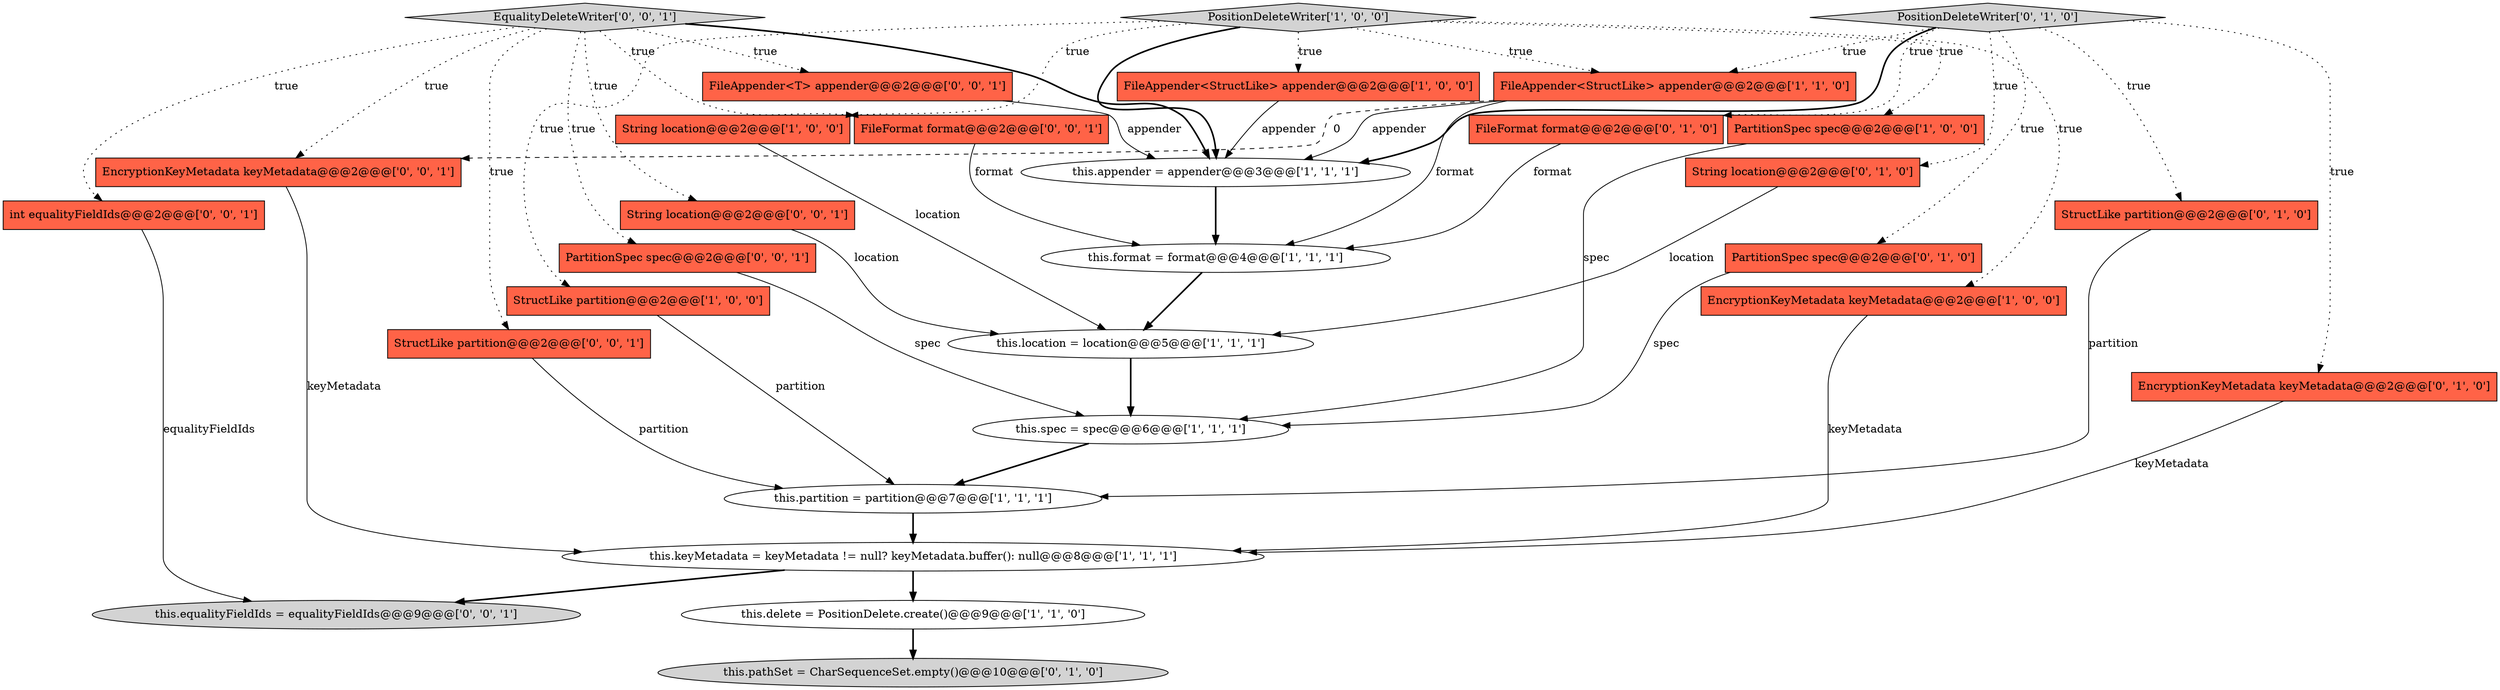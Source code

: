 digraph {
3 [style = filled, label = "PartitionSpec spec@@@2@@@['1', '0', '0']", fillcolor = tomato, shape = box image = "AAA0AAABBB1BBB"];
26 [style = filled, label = "FileAppender<T> appender@@@2@@@['0', '0', '1']", fillcolor = tomato, shape = box image = "AAA0AAABBB3BBB"];
27 [style = filled, label = "FileFormat format@@@2@@@['0', '0', '1']", fillcolor = tomato, shape = box image = "AAA0AAABBB3BBB"];
16 [style = filled, label = "EncryptionKeyMetadata keyMetadata@@@2@@@['0', '1', '0']", fillcolor = tomato, shape = box image = "AAA0AAABBB2BBB"];
10 [style = filled, label = "this.keyMetadata = keyMetadata != null? keyMetadata.buffer(): null@@@8@@@['1', '1', '1']", fillcolor = white, shape = ellipse image = "AAA0AAABBB1BBB"];
5 [style = filled, label = "FileAppender<StructLike> appender@@@2@@@['1', '0', '0']", fillcolor = tomato, shape = box image = "AAA0AAABBB1BBB"];
9 [style = filled, label = "String location@@@2@@@['1', '0', '0']", fillcolor = tomato, shape = box image = "AAA0AAABBB1BBB"];
15 [style = filled, label = "FileFormat format@@@2@@@['0', '1', '0']", fillcolor = tomato, shape = box image = "AAA0AAABBB2BBB"];
24 [style = filled, label = "this.equalityFieldIds = equalityFieldIds@@@9@@@['0', '0', '1']", fillcolor = lightgray, shape = ellipse image = "AAA0AAABBB3BBB"];
7 [style = filled, label = "this.partition = partition@@@7@@@['1', '1', '1']", fillcolor = white, shape = ellipse image = "AAA0AAABBB1BBB"];
2 [style = filled, label = "this.location = location@@@5@@@['1', '1', '1']", fillcolor = white, shape = ellipse image = "AAA0AAABBB1BBB"];
21 [style = filled, label = "String location@@@2@@@['0', '0', '1']", fillcolor = tomato, shape = box image = "AAA0AAABBB3BBB"];
28 [style = filled, label = "StructLike partition@@@2@@@['0', '0', '1']", fillcolor = tomato, shape = box image = "AAA0AAABBB3BBB"];
12 [style = filled, label = "this.spec = spec@@@6@@@['1', '1', '1']", fillcolor = white, shape = ellipse image = "AAA0AAABBB1BBB"];
8 [style = filled, label = "this.appender = appender@@@3@@@['1', '1', '1']", fillcolor = white, shape = ellipse image = "AAA0AAABBB1BBB"];
22 [style = filled, label = "EqualityDeleteWriter['0', '0', '1']", fillcolor = lightgray, shape = diamond image = "AAA0AAABBB3BBB"];
0 [style = filled, label = "this.format = format@@@4@@@['1', '1', '1']", fillcolor = white, shape = ellipse image = "AAA0AAABBB1BBB"];
25 [style = filled, label = "PartitionSpec spec@@@2@@@['0', '0', '1']", fillcolor = tomato, shape = box image = "AAA0AAABBB3BBB"];
17 [style = filled, label = "StructLike partition@@@2@@@['0', '1', '0']", fillcolor = tomato, shape = box image = "AAA0AAABBB2BBB"];
20 [style = filled, label = "PositionDeleteWriter['0', '1', '0']", fillcolor = lightgray, shape = diamond image = "AAA0AAABBB2BBB"];
11 [style = filled, label = "this.delete = PositionDelete.create()@@@9@@@['1', '1', '0']", fillcolor = white, shape = ellipse image = "AAA0AAABBB1BBB"];
29 [style = filled, label = "EncryptionKeyMetadata keyMetadata@@@2@@@['0', '0', '1']", fillcolor = tomato, shape = box image = "AAA0AAABBB3BBB"];
23 [style = filled, label = "int equalityFieldIds@@@2@@@['0', '0', '1']", fillcolor = tomato, shape = box image = "AAA0AAABBB3BBB"];
18 [style = filled, label = "PartitionSpec spec@@@2@@@['0', '1', '0']", fillcolor = tomato, shape = box image = "AAA0AAABBB2BBB"];
4 [style = filled, label = "PositionDeleteWriter['1', '0', '0']", fillcolor = lightgray, shape = diamond image = "AAA0AAABBB1BBB"];
19 [style = filled, label = "String location@@@2@@@['0', '1', '0']", fillcolor = tomato, shape = box image = "AAA0AAABBB2BBB"];
6 [style = filled, label = "EncryptionKeyMetadata keyMetadata@@@2@@@['1', '0', '0']", fillcolor = tomato, shape = box image = "AAA0AAABBB1BBB"];
13 [style = filled, label = "FileAppender<StructLike> appender@@@2@@@['1', '1', '0']", fillcolor = tomato, shape = box image = "AAA0AAABBB1BBB"];
1 [style = filled, label = "StructLike partition@@@2@@@['1', '0', '0']", fillcolor = tomato, shape = box image = "AAA0AAABBB1BBB"];
14 [style = filled, label = "this.pathSet = CharSequenceSet.empty()@@@10@@@['0', '1', '0']", fillcolor = lightgray, shape = ellipse image = "AAA1AAABBB2BBB"];
12->7 [style = bold, label=""];
22->23 [style = dotted, label="true"];
18->12 [style = solid, label="spec"];
22->8 [style = bold, label=""];
22->28 [style = dotted, label="true"];
25->12 [style = solid, label="spec"];
10->24 [style = bold, label=""];
4->3 [style = dotted, label="true"];
21->2 [style = solid, label="location"];
8->0 [style = bold, label=""];
7->10 [style = bold, label=""];
20->18 [style = dotted, label="true"];
19->2 [style = solid, label="location"];
5->8 [style = solid, label="appender"];
20->17 [style = dotted, label="true"];
20->8 [style = bold, label=""];
10->11 [style = bold, label=""];
4->8 [style = bold, label=""];
4->1 [style = dotted, label="true"];
20->16 [style = dotted, label="true"];
15->0 [style = solid, label="format"];
23->24 [style = solid, label="equalityFieldIds"];
11->14 [style = bold, label=""];
13->8 [style = solid, label="appender"];
22->27 [style = dotted, label="true"];
22->29 [style = dotted, label="true"];
20->15 [style = dotted, label="true"];
22->25 [style = dotted, label="true"];
28->7 [style = solid, label="partition"];
13->0 [style = solid, label="format"];
17->7 [style = solid, label="partition"];
13->29 [style = dashed, label="0"];
20->13 [style = dotted, label="true"];
16->10 [style = solid, label="keyMetadata"];
4->5 [style = dotted, label="true"];
9->2 [style = solid, label="location"];
26->8 [style = solid, label="appender"];
4->9 [style = dotted, label="true"];
6->10 [style = solid, label="keyMetadata"];
20->19 [style = dotted, label="true"];
27->0 [style = solid, label="format"];
0->2 [style = bold, label=""];
4->13 [style = dotted, label="true"];
4->6 [style = dotted, label="true"];
1->7 [style = solid, label="partition"];
29->10 [style = solid, label="keyMetadata"];
2->12 [style = bold, label=""];
3->12 [style = solid, label="spec"];
22->26 [style = dotted, label="true"];
22->21 [style = dotted, label="true"];
}
